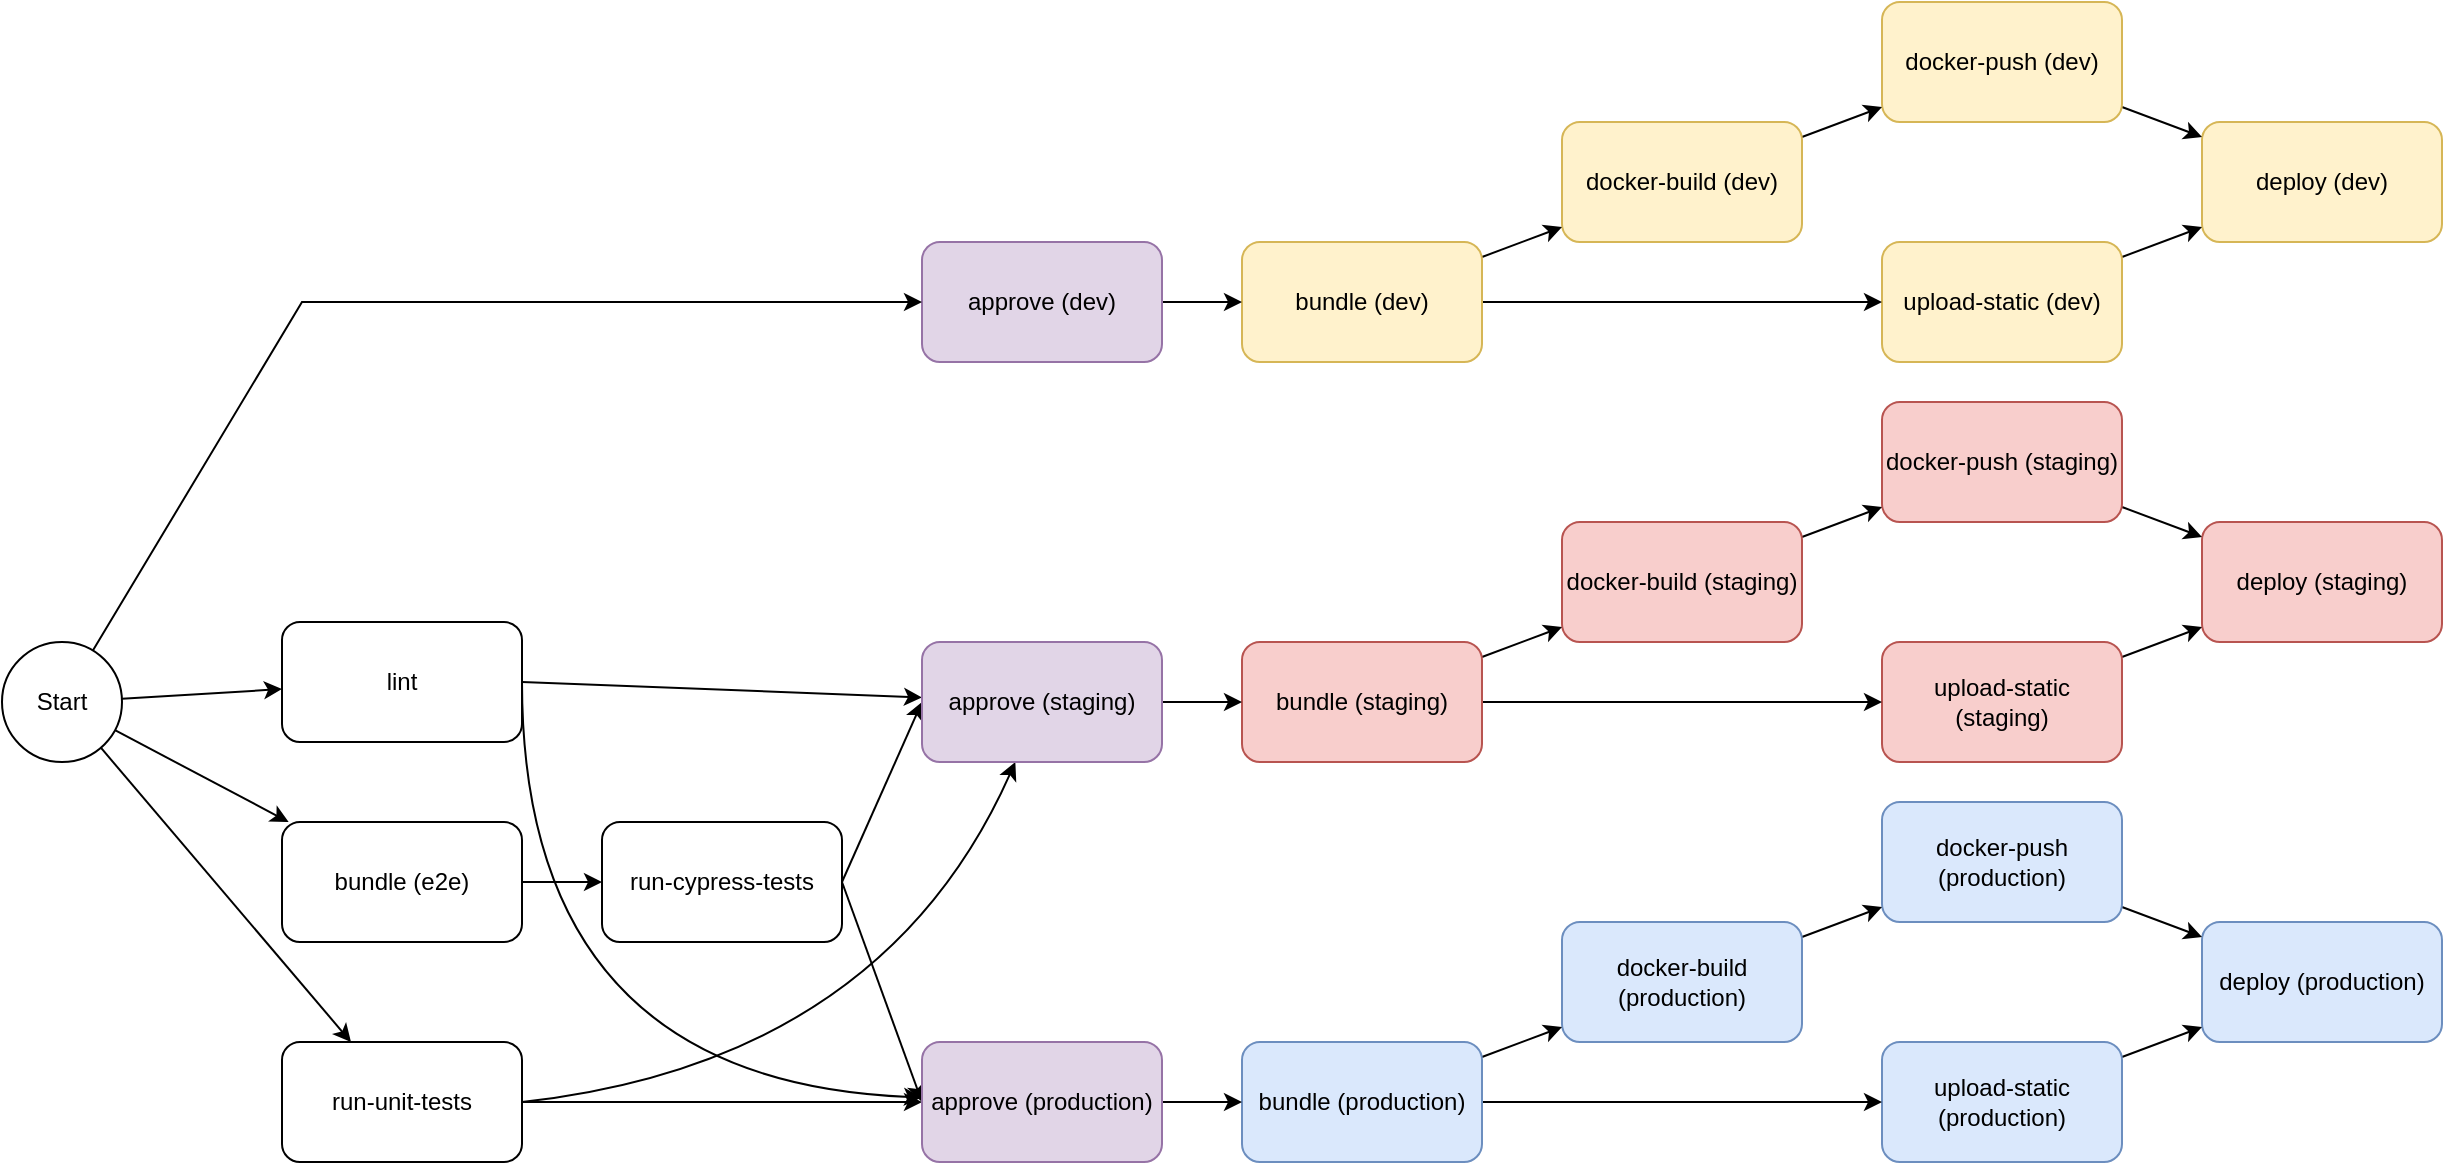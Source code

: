 <mxfile version="16.2.7" type="github">
  <diagram id="JJzUDjLpjV40GuRbMEOA" name="Page-1">
    <mxGraphModel dx="1422" dy="737" grid="1" gridSize="10" guides="1" tooltips="1" connect="1" arrows="1" fold="1" page="1" pageScale="1" pageWidth="827" pageHeight="1169" math="0" shadow="0">
      <root>
        <mxCell id="0" />
        <mxCell id="1" parent="0" />
        <mxCell id="ASzSuAnNYXdAWo7c-C4e-20" value="deploy (dev)" style="rounded=1;whiteSpace=wrap;html=1;fillColor=#fff2cc;strokeColor=#d6b656;" parent="1" vertex="1">
          <mxGeometry x="1320" y="100" width="120" height="60" as="geometry" />
        </mxCell>
        <mxCell id="ASzSuAnNYXdAWo7c-C4e-30" style="edgeStyle=none;rounded=0;orthogonalLoop=1;jettySize=auto;html=1;strokeColor=default;" parent="1" source="ASzSuAnNYXdAWo7c-C4e-21" target="ASzSuAnNYXdAWo7c-C4e-20" edge="1">
          <mxGeometry relative="1" as="geometry" />
        </mxCell>
        <mxCell id="ASzSuAnNYXdAWo7c-C4e-21" value="docker-push (dev)" style="rounded=1;whiteSpace=wrap;html=1;fillColor=#fff2cc;strokeColor=#d6b656;" parent="1" vertex="1">
          <mxGeometry x="1160" y="40" width="120" height="60" as="geometry" />
        </mxCell>
        <mxCell id="ASzSuAnNYXdAWo7c-C4e-29" style="edgeStyle=none;rounded=0;orthogonalLoop=1;jettySize=auto;html=1;strokeColor=default;" parent="1" source="ASzSuAnNYXdAWo7c-C4e-22" target="ASzSuAnNYXdAWo7c-C4e-20" edge="1">
          <mxGeometry relative="1" as="geometry" />
        </mxCell>
        <mxCell id="ASzSuAnNYXdAWo7c-C4e-22" value="upload-static (dev)" style="rounded=1;whiteSpace=wrap;html=1;fillColor=#fff2cc;strokeColor=#d6b656;" parent="1" vertex="1">
          <mxGeometry x="1160" y="160" width="120" height="60" as="geometry" />
        </mxCell>
        <mxCell id="ASzSuAnNYXdAWo7c-C4e-26" style="edgeStyle=none;rounded=0;orthogonalLoop=1;jettySize=auto;html=1;strokeColor=default;" parent="1" source="ASzSuAnNYXdAWo7c-C4e-23" target="ASzSuAnNYXdAWo7c-C4e-21" edge="1">
          <mxGeometry relative="1" as="geometry" />
        </mxCell>
        <mxCell id="ASzSuAnNYXdAWo7c-C4e-23" value="docker-build (dev)" style="rounded=1;whiteSpace=wrap;html=1;fillColor=#fff2cc;strokeColor=#d6b656;" parent="1" vertex="1">
          <mxGeometry x="1000" y="100" width="120" height="60" as="geometry" />
        </mxCell>
        <mxCell id="ASzSuAnNYXdAWo7c-C4e-25" value="" style="edgeStyle=none;rounded=0;orthogonalLoop=1;jettySize=auto;html=1;strokeColor=default;" parent="1" source="ASzSuAnNYXdAWo7c-C4e-24" target="ASzSuAnNYXdAWo7c-C4e-23" edge="1">
          <mxGeometry relative="1" as="geometry" />
        </mxCell>
        <mxCell id="ASzSuAnNYXdAWo7c-C4e-28" style="edgeStyle=none;rounded=0;orthogonalLoop=1;jettySize=auto;html=1;strokeColor=default;" parent="1" source="ASzSuAnNYXdAWo7c-C4e-24" target="ASzSuAnNYXdAWo7c-C4e-22" edge="1">
          <mxGeometry relative="1" as="geometry" />
        </mxCell>
        <mxCell id="ASzSuAnNYXdAWo7c-C4e-24" value="bundle (dev)" style="rounded=1;whiteSpace=wrap;html=1;fillColor=#fff2cc;strokeColor=#d6b656;" parent="1" vertex="1">
          <mxGeometry x="840" y="160" width="120" height="60" as="geometry" />
        </mxCell>
        <mxCell id="ASzSuAnNYXdAWo7c-C4e-32" style="edgeStyle=none;rounded=0;orthogonalLoop=1;jettySize=auto;html=1;strokeColor=default;" parent="1" source="ASzSuAnNYXdAWo7c-C4e-31" target="ASzSuAnNYXdAWo7c-C4e-24" edge="1">
          <mxGeometry relative="1" as="geometry" />
        </mxCell>
        <mxCell id="ASzSuAnNYXdAWo7c-C4e-31" value="approve (dev)" style="rounded=1;whiteSpace=wrap;html=1;fillColor=#e1d5e7;strokeColor=#9673a6;" parent="1" vertex="1">
          <mxGeometry x="680" y="160" width="120" height="60" as="geometry" />
        </mxCell>
        <mxCell id="ASzSuAnNYXdAWo7c-C4e-54" style="edgeStyle=none;rounded=0;orthogonalLoop=1;jettySize=auto;html=1;strokeColor=default;" parent="1" source="ASzSuAnNYXdAWo7c-C4e-33" target="ASzSuAnNYXdAWo7c-C4e-34" edge="1">
          <mxGeometry relative="1" as="geometry" />
        </mxCell>
        <mxCell id="ASzSuAnNYXdAWo7c-C4e-55" style="edgeStyle=none;rounded=0;orthogonalLoop=1;jettySize=auto;html=1;strokeColor=default;" parent="1" source="ASzSuAnNYXdAWo7c-C4e-33" target="ASzSuAnNYXdAWo7c-C4e-35" edge="1">
          <mxGeometry relative="1" as="geometry" />
        </mxCell>
        <mxCell id="ASzSuAnNYXdAWo7c-C4e-56" style="edgeStyle=none;rounded=0;orthogonalLoop=1;jettySize=auto;html=1;strokeColor=default;" parent="1" source="ASzSuAnNYXdAWo7c-C4e-33" target="ASzSuAnNYXdAWo7c-C4e-37" edge="1">
          <mxGeometry relative="1" as="geometry" />
        </mxCell>
        <mxCell id="ASzSuAnNYXdAWo7c-C4e-57" style="edgeStyle=none;rounded=0;orthogonalLoop=1;jettySize=auto;html=1;strokeColor=default;" parent="1" source="ASzSuAnNYXdAWo7c-C4e-33" target="ASzSuAnNYXdAWo7c-C4e-31" edge="1">
          <mxGeometry relative="1" as="geometry">
            <Array as="points">
              <mxPoint x="370" y="190" />
            </Array>
          </mxGeometry>
        </mxCell>
        <mxCell id="ASzSuAnNYXdAWo7c-C4e-33" value="Start" style="ellipse;whiteSpace=wrap;html=1;" parent="1" vertex="1">
          <mxGeometry x="220" y="360" width="60" height="60" as="geometry" />
        </mxCell>
        <mxCell id="ASzSuAnNYXdAWo7c-C4e-52" style="edgeStyle=none;rounded=0;orthogonalLoop=1;jettySize=auto;html=1;strokeColor=default;exitX=1;exitY=0.5;exitDx=0;exitDy=0;" parent="1" source="ASzSuAnNYXdAWo7c-C4e-34" target="ASzSuAnNYXdAWo7c-C4e-49" edge="1">
          <mxGeometry relative="1" as="geometry" />
        </mxCell>
        <mxCell id="ASzSuAnNYXdAWo7c-C4e-70" style="edgeStyle=none;orthogonalLoop=1;jettySize=auto;html=1;strokeColor=default;exitX=1;exitY=0.5;exitDx=0;exitDy=0;curved=1;" parent="1" source="ASzSuAnNYXdAWo7c-C4e-34" target="ASzSuAnNYXdAWo7c-C4e-63" edge="1">
          <mxGeometry relative="1" as="geometry">
            <Array as="points">
              <mxPoint x="480" y="580" />
            </Array>
          </mxGeometry>
        </mxCell>
        <mxCell id="ASzSuAnNYXdAWo7c-C4e-34" value="lint" style="rounded=1;whiteSpace=wrap;html=1;" parent="1" vertex="1">
          <mxGeometry x="360" y="350" width="120" height="60" as="geometry" />
        </mxCell>
        <mxCell id="ASzSuAnNYXdAWo7c-C4e-51" value="" style="edgeStyle=none;rounded=0;orthogonalLoop=1;jettySize=auto;html=1;strokeColor=default;" parent="1" source="ASzSuAnNYXdAWo7c-C4e-35" target="ASzSuAnNYXdAWo7c-C4e-36" edge="1">
          <mxGeometry relative="1" as="geometry" />
        </mxCell>
        <mxCell id="ASzSuAnNYXdAWo7c-C4e-35" value="bundle (e2e)" style="rounded=1;whiteSpace=wrap;html=1;" parent="1" vertex="1">
          <mxGeometry x="360" y="450" width="120" height="60" as="geometry" />
        </mxCell>
        <mxCell id="ASzSuAnNYXdAWo7c-C4e-50" value="" style="edgeStyle=none;rounded=0;orthogonalLoop=1;jettySize=auto;html=1;strokeColor=default;exitX=1;exitY=0.5;exitDx=0;exitDy=0;entryX=0;entryY=0.5;entryDx=0;entryDy=0;" parent="1" source="ASzSuAnNYXdAWo7c-C4e-36" target="ASzSuAnNYXdAWo7c-C4e-49" edge="1">
          <mxGeometry relative="1" as="geometry" />
        </mxCell>
        <mxCell id="ASzSuAnNYXdAWo7c-C4e-71" style="edgeStyle=none;rounded=0;orthogonalLoop=1;jettySize=auto;html=1;strokeColor=default;exitX=1;exitY=0.5;exitDx=0;exitDy=0;entryX=0;entryY=0.5;entryDx=0;entryDy=0;" parent="1" source="ASzSuAnNYXdAWo7c-C4e-36" target="ASzSuAnNYXdAWo7c-C4e-63" edge="1">
          <mxGeometry relative="1" as="geometry" />
        </mxCell>
        <mxCell id="ASzSuAnNYXdAWo7c-C4e-36" value="run-cypress-tests" style="rounded=1;whiteSpace=wrap;html=1;" parent="1" vertex="1">
          <mxGeometry x="520" y="450" width="120" height="60" as="geometry" />
        </mxCell>
        <mxCell id="ASzSuAnNYXdAWo7c-C4e-53" style="edgeStyle=none;orthogonalLoop=1;jettySize=auto;html=1;strokeColor=default;exitX=1;exitY=0.5;exitDx=0;exitDy=0;curved=1;" parent="1" source="ASzSuAnNYXdAWo7c-C4e-37" target="ASzSuAnNYXdAWo7c-C4e-49" edge="1">
          <mxGeometry relative="1" as="geometry">
            <Array as="points">
              <mxPoint x="660" y="570" />
            </Array>
          </mxGeometry>
        </mxCell>
        <mxCell id="ASzSuAnNYXdAWo7c-C4e-72" style="edgeStyle=none;rounded=0;orthogonalLoop=1;jettySize=auto;html=1;strokeColor=default;exitX=1;exitY=0.5;exitDx=0;exitDy=0;" parent="1" source="ASzSuAnNYXdAWo7c-C4e-37" target="ASzSuAnNYXdAWo7c-C4e-63" edge="1">
          <mxGeometry relative="1" as="geometry" />
        </mxCell>
        <mxCell id="ASzSuAnNYXdAWo7c-C4e-37" value="run-unit-tests" style="rounded=1;whiteSpace=wrap;html=1;" parent="1" vertex="1">
          <mxGeometry x="360" y="560" width="120" height="60" as="geometry" />
        </mxCell>
        <mxCell id="ASzSuAnNYXdAWo7c-C4e-38" value="deploy (staging)" style="rounded=1;whiteSpace=wrap;html=1;fillColor=#f8cecc;strokeColor=#b85450;" parent="1" vertex="1">
          <mxGeometry x="1320" y="300" width="120" height="60" as="geometry" />
        </mxCell>
        <mxCell id="ASzSuAnNYXdAWo7c-C4e-39" style="edgeStyle=none;rounded=0;orthogonalLoop=1;jettySize=auto;html=1;strokeColor=default;" parent="1" source="ASzSuAnNYXdAWo7c-C4e-40" target="ASzSuAnNYXdAWo7c-C4e-38" edge="1">
          <mxGeometry relative="1" as="geometry" />
        </mxCell>
        <mxCell id="ASzSuAnNYXdAWo7c-C4e-40" value="docker-push (staging)" style="rounded=1;whiteSpace=wrap;html=1;fillColor=#f8cecc;strokeColor=#b85450;" parent="1" vertex="1">
          <mxGeometry x="1160" y="240" width="120" height="60" as="geometry" />
        </mxCell>
        <mxCell id="ASzSuAnNYXdAWo7c-C4e-41" style="edgeStyle=none;rounded=0;orthogonalLoop=1;jettySize=auto;html=1;strokeColor=default;" parent="1" source="ASzSuAnNYXdAWo7c-C4e-42" target="ASzSuAnNYXdAWo7c-C4e-38" edge="1">
          <mxGeometry relative="1" as="geometry" />
        </mxCell>
        <mxCell id="ASzSuAnNYXdAWo7c-C4e-42" value="upload-static (staging)" style="rounded=1;whiteSpace=wrap;html=1;fillColor=#f8cecc;strokeColor=#b85450;" parent="1" vertex="1">
          <mxGeometry x="1160" y="360" width="120" height="60" as="geometry" />
        </mxCell>
        <mxCell id="ASzSuAnNYXdAWo7c-C4e-43" style="edgeStyle=none;rounded=0;orthogonalLoop=1;jettySize=auto;html=1;strokeColor=default;" parent="1" source="ASzSuAnNYXdAWo7c-C4e-44" target="ASzSuAnNYXdAWo7c-C4e-40" edge="1">
          <mxGeometry relative="1" as="geometry" />
        </mxCell>
        <mxCell id="ASzSuAnNYXdAWo7c-C4e-44" value="docker-build (staging)" style="rounded=1;whiteSpace=wrap;html=1;fillColor=#f8cecc;strokeColor=#b85450;" parent="1" vertex="1">
          <mxGeometry x="1000" y="300" width="120" height="60" as="geometry" />
        </mxCell>
        <mxCell id="ASzSuAnNYXdAWo7c-C4e-45" value="" style="edgeStyle=none;rounded=0;orthogonalLoop=1;jettySize=auto;html=1;strokeColor=default;" parent="1" source="ASzSuAnNYXdAWo7c-C4e-47" target="ASzSuAnNYXdAWo7c-C4e-44" edge="1">
          <mxGeometry relative="1" as="geometry" />
        </mxCell>
        <mxCell id="ASzSuAnNYXdAWo7c-C4e-46" style="edgeStyle=none;rounded=0;orthogonalLoop=1;jettySize=auto;html=1;strokeColor=default;" parent="1" source="ASzSuAnNYXdAWo7c-C4e-47" target="ASzSuAnNYXdAWo7c-C4e-42" edge="1">
          <mxGeometry relative="1" as="geometry" />
        </mxCell>
        <mxCell id="ASzSuAnNYXdAWo7c-C4e-47" value="bundle (staging)" style="rounded=1;whiteSpace=wrap;html=1;fillColor=#f8cecc;strokeColor=#b85450;" parent="1" vertex="1">
          <mxGeometry x="840" y="360" width="120" height="60" as="geometry" />
        </mxCell>
        <mxCell id="ASzSuAnNYXdAWo7c-C4e-48" style="edgeStyle=none;rounded=0;orthogonalLoop=1;jettySize=auto;html=1;strokeColor=default;" parent="1" source="ASzSuAnNYXdAWo7c-C4e-49" target="ASzSuAnNYXdAWo7c-C4e-47" edge="1">
          <mxGeometry relative="1" as="geometry" />
        </mxCell>
        <mxCell id="ASzSuAnNYXdAWo7c-C4e-49" value="approve (staging)" style="rounded=1;whiteSpace=wrap;html=1;fillColor=#e1d5e7;strokeColor=#9673a6;" parent="1" vertex="1">
          <mxGeometry x="680" y="360" width="120" height="60" as="geometry" />
        </mxCell>
        <mxCell id="ASzSuAnNYXdAWo7c-C4e-58" value="deploy (production)" style="rounded=1;whiteSpace=wrap;html=1;fillColor=#dae8fc;strokeColor=#6c8ebf;" parent="1" vertex="1">
          <mxGeometry x="1320" y="500" width="120" height="60" as="geometry" />
        </mxCell>
        <mxCell id="ASzSuAnNYXdAWo7c-C4e-68" style="edgeStyle=none;rounded=0;orthogonalLoop=1;jettySize=auto;html=1;strokeColor=default;" parent="1" source="ASzSuAnNYXdAWo7c-C4e-59" target="ASzSuAnNYXdAWo7c-C4e-58" edge="1">
          <mxGeometry relative="1" as="geometry" />
        </mxCell>
        <mxCell id="ASzSuAnNYXdAWo7c-C4e-59" value="docker-push (production)" style="rounded=1;whiteSpace=wrap;html=1;fillColor=#dae8fc;strokeColor=#6c8ebf;" parent="1" vertex="1">
          <mxGeometry x="1160" y="440" width="120" height="60" as="geometry" />
        </mxCell>
        <mxCell id="ASzSuAnNYXdAWo7c-C4e-69" style="edgeStyle=none;rounded=0;orthogonalLoop=1;jettySize=auto;html=1;strokeColor=default;" parent="1" source="ASzSuAnNYXdAWo7c-C4e-60" target="ASzSuAnNYXdAWo7c-C4e-58" edge="1">
          <mxGeometry relative="1" as="geometry" />
        </mxCell>
        <mxCell id="ASzSuAnNYXdAWo7c-C4e-60" value="upload-static (production)" style="rounded=1;whiteSpace=wrap;html=1;fillColor=#dae8fc;strokeColor=#6c8ebf;" parent="1" vertex="1">
          <mxGeometry x="1160" y="560" width="120" height="60" as="geometry" />
        </mxCell>
        <mxCell id="ASzSuAnNYXdAWo7c-C4e-67" style="edgeStyle=none;rounded=0;orthogonalLoop=1;jettySize=auto;html=1;strokeColor=default;" parent="1" source="ASzSuAnNYXdAWo7c-C4e-61" target="ASzSuAnNYXdAWo7c-C4e-59" edge="1">
          <mxGeometry relative="1" as="geometry" />
        </mxCell>
        <mxCell id="ASzSuAnNYXdAWo7c-C4e-61" value="docker-build (production)" style="rounded=1;whiteSpace=wrap;html=1;fillColor=#dae8fc;strokeColor=#6c8ebf;" parent="1" vertex="1">
          <mxGeometry x="1000" y="500" width="120" height="60" as="geometry" />
        </mxCell>
        <mxCell id="ASzSuAnNYXdAWo7c-C4e-65" style="edgeStyle=none;rounded=0;orthogonalLoop=1;jettySize=auto;html=1;strokeColor=default;" parent="1" source="ASzSuAnNYXdAWo7c-C4e-62" target="ASzSuAnNYXdAWo7c-C4e-61" edge="1">
          <mxGeometry relative="1" as="geometry" />
        </mxCell>
        <mxCell id="ASzSuAnNYXdAWo7c-C4e-66" style="edgeStyle=none;rounded=0;orthogonalLoop=1;jettySize=auto;html=1;strokeColor=default;" parent="1" source="ASzSuAnNYXdAWo7c-C4e-62" target="ASzSuAnNYXdAWo7c-C4e-60" edge="1">
          <mxGeometry relative="1" as="geometry" />
        </mxCell>
        <mxCell id="ASzSuAnNYXdAWo7c-C4e-62" value="bundle (production)" style="rounded=1;whiteSpace=wrap;html=1;fillColor=#dae8fc;strokeColor=#6c8ebf;" parent="1" vertex="1">
          <mxGeometry x="840" y="560" width="120" height="60" as="geometry" />
        </mxCell>
        <mxCell id="ASzSuAnNYXdAWo7c-C4e-64" value="" style="edgeStyle=none;rounded=0;orthogonalLoop=1;jettySize=auto;html=1;strokeColor=default;" parent="1" source="ASzSuAnNYXdAWo7c-C4e-63" target="ASzSuAnNYXdAWo7c-C4e-62" edge="1">
          <mxGeometry relative="1" as="geometry" />
        </mxCell>
        <mxCell id="ASzSuAnNYXdAWo7c-C4e-63" value="approve (production)" style="rounded=1;whiteSpace=wrap;html=1;fillColor=#e1d5e7;strokeColor=#9673a6;" parent="1" vertex="1">
          <mxGeometry x="680" y="560" width="120" height="60" as="geometry" />
        </mxCell>
      </root>
    </mxGraphModel>
  </diagram>
</mxfile>
